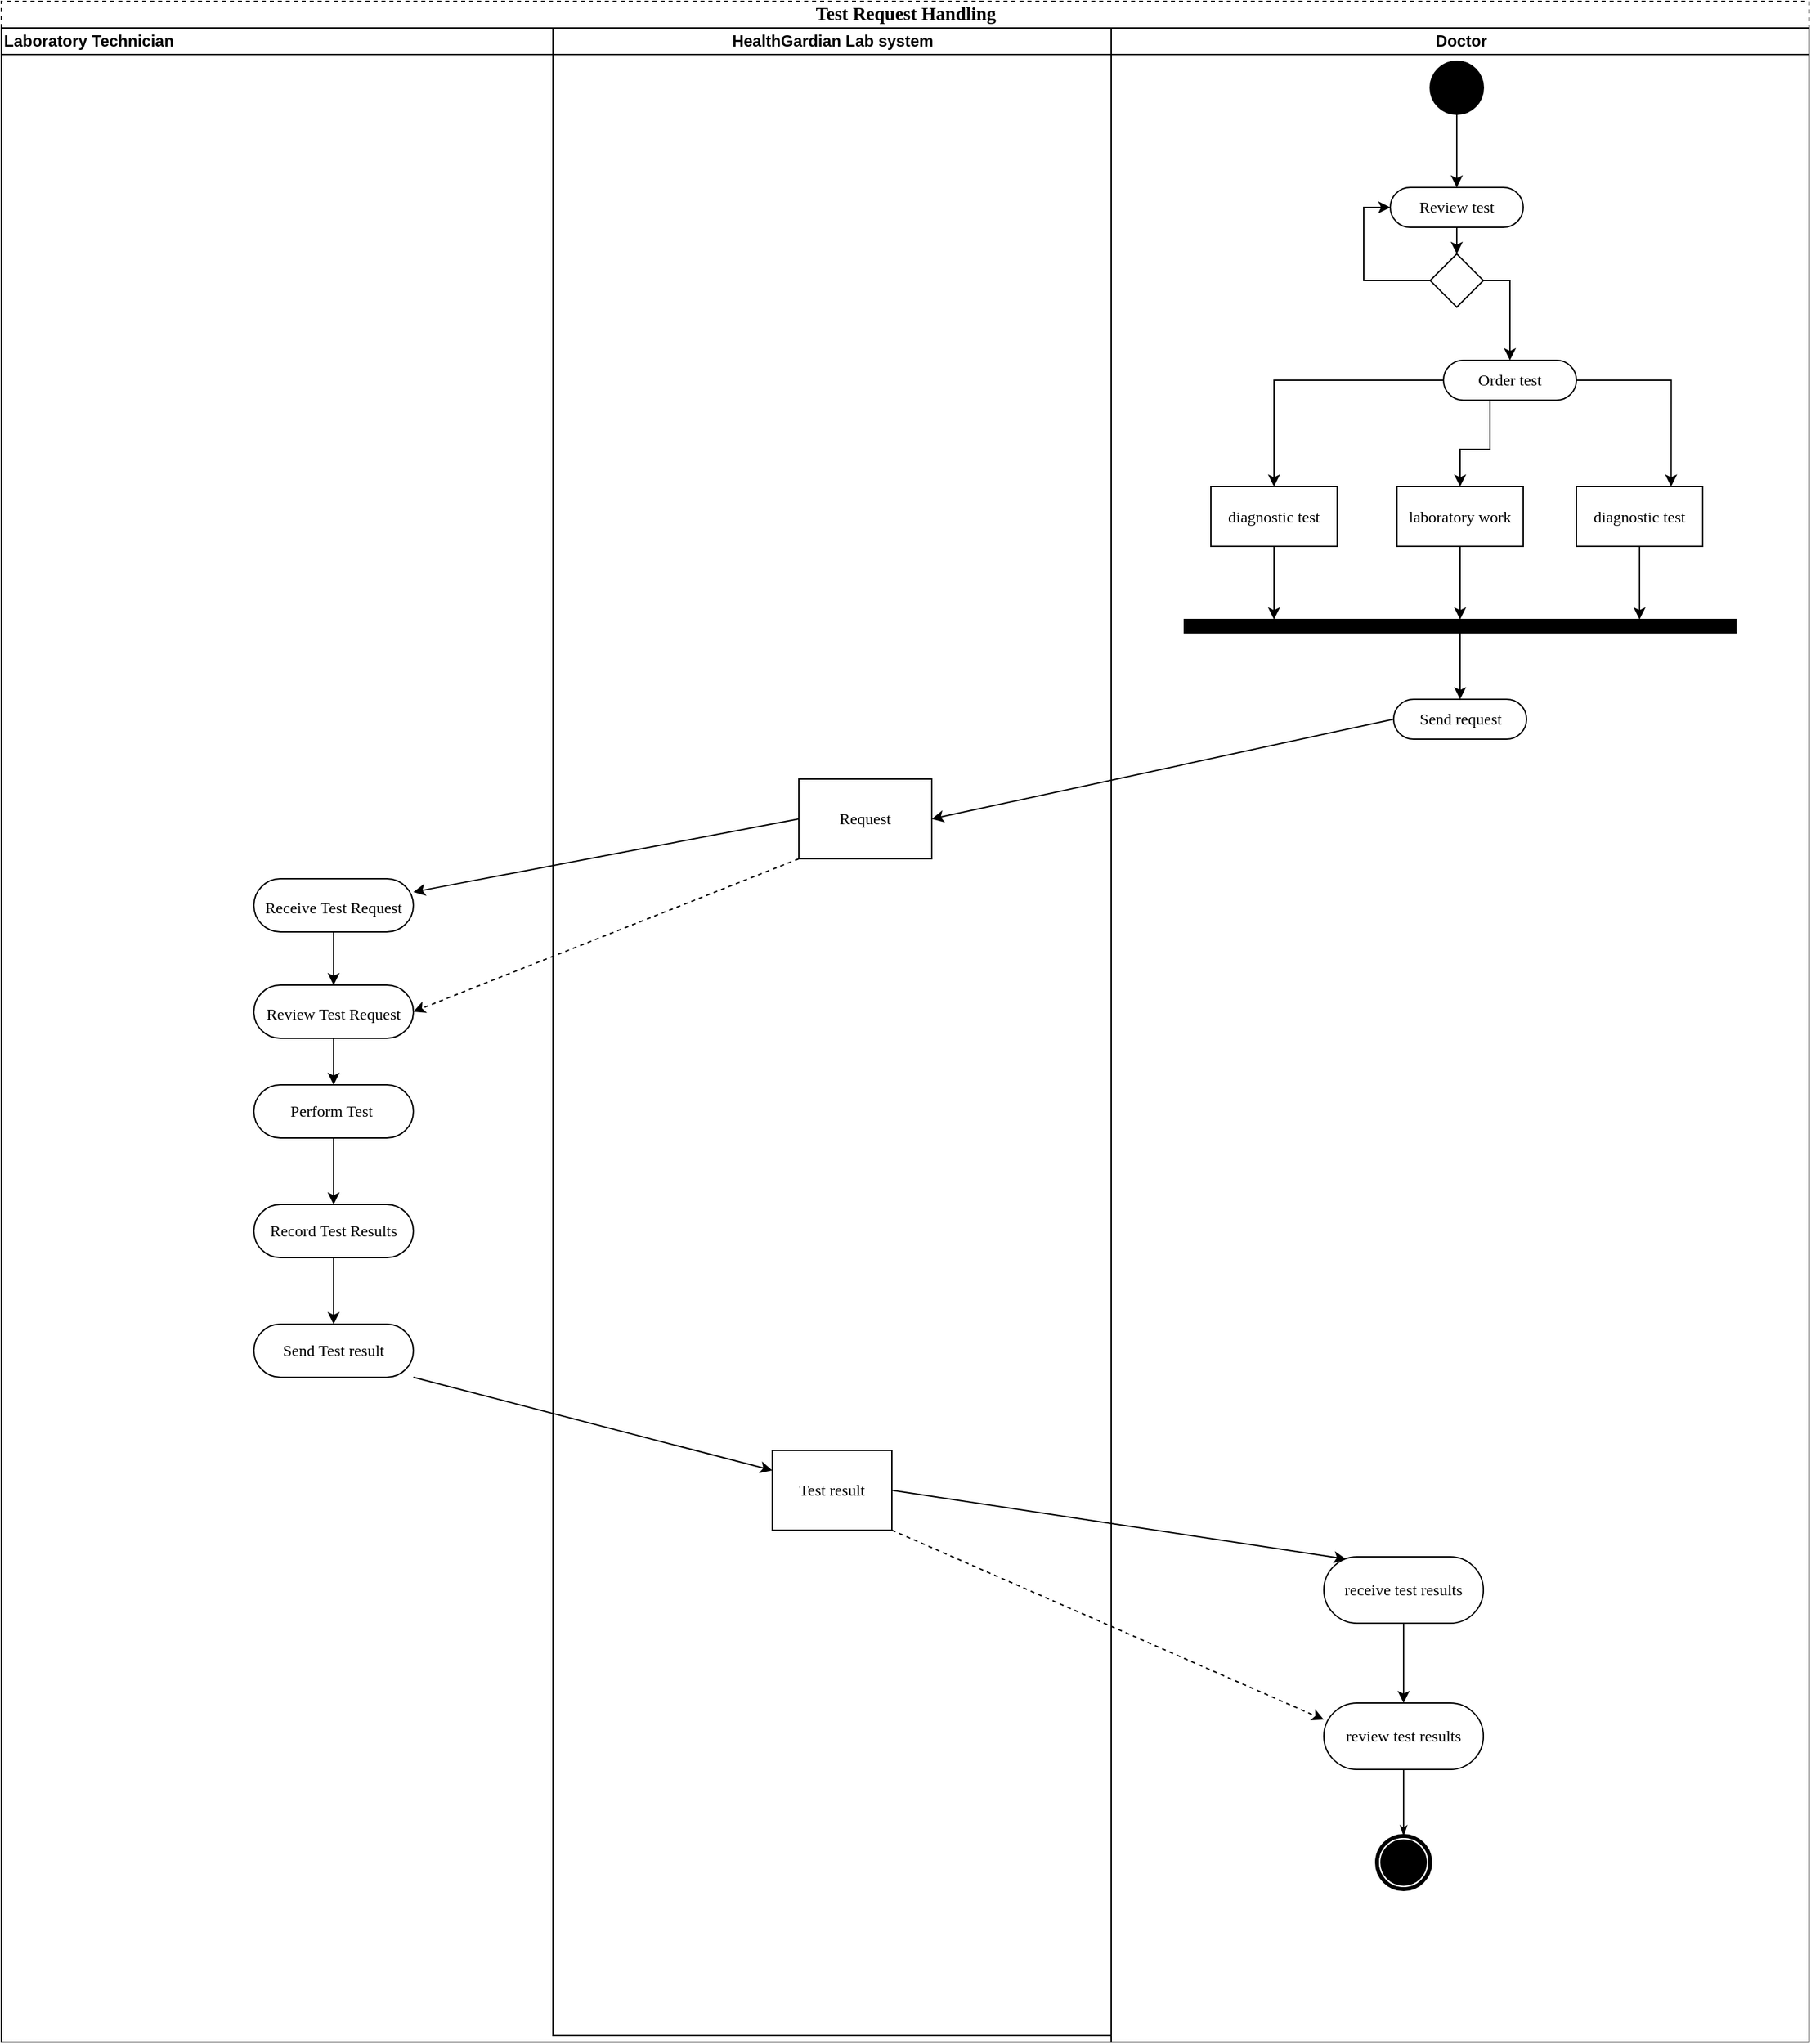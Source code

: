 <mxfile version="22.1.2" type="device">
  <diagram name="Page-1" id="0783ab3e-0a74-02c8-0abd-f7b4e66b4bec">
    <mxGraphModel dx="1884" dy="1116" grid="1" gridSize="10" guides="1" tooltips="1" connect="1" arrows="1" fold="1" page="1" pageScale="1" pageWidth="850" pageHeight="1100" background="none" math="0" shadow="0">
      <root>
        <mxCell id="0" />
        <mxCell id="1" parent="0" />
        <mxCell id="1c1d494c118603dd-1" value="&lt;font style=&quot;font-size: 14px;&quot;&gt;Test Request Handling&lt;/font&gt;" style="swimlane;html=1;childLayout=stackLayout;startSize=20;rounded=0;shadow=0;comic=0;labelBackgroundColor=none;strokeWidth=1;fontFamily=Verdana;fontSize=12;align=center;swimlaneLine=1;dashed=1;" parent="1" vertex="1">
          <mxGeometry x="10" y="40" width="1360" height="1535" as="geometry" />
        </mxCell>
        <mxCell id="1c1d494c118603dd-2" value="Laboratory Technician" style="swimlane;html=1;startSize=20;align=left;" parent="1c1d494c118603dd-1" vertex="1">
          <mxGeometry y="20" width="835" height="1515" as="geometry" />
        </mxCell>
        <mxCell id="s-cvQ4wJ5pqI2j_j3qfa-5" style="edgeStyle=orthogonalEdgeStyle;rounded=0;orthogonalLoop=1;jettySize=auto;html=1;entryX=0.5;entryY=0;entryDx=0;entryDy=0;" parent="1c1d494c118603dd-2" source="s-cvQ4wJ5pqI2j_j3qfa-3" target="s-cvQ4wJ5pqI2j_j3qfa-4" edge="1">
          <mxGeometry relative="1" as="geometry" />
        </mxCell>
        <mxCell id="s-cvQ4wJ5pqI2j_j3qfa-3" value="Review Test Request&lt;span style=&quot;color: rgb(55, 65, 81); font-family: Söhne, ui-sans-serif, system-ui, -apple-system, &amp;quot;Segoe UI&amp;quot;, Roboto, Ubuntu, Cantarell, &amp;quot;Noto Sans&amp;quot;, sans-serif, &amp;quot;Helvetica Neue&amp;quot;, Arial, &amp;quot;Apple Color Emoji&amp;quot;, &amp;quot;Segoe UI Emoji&amp;quot;, &amp;quot;Segoe UI Symbol&amp;quot;, &amp;quot;Noto Color Emoji&amp;quot;; font-size: 16px; text-align: left;&quot;&gt; &lt;/span&gt;" style="rounded=1;whiteSpace=wrap;html=1;shadow=0;comic=0;labelBackgroundColor=none;strokeWidth=1;fontFamily=Verdana;fontSize=12;align=center;arcSize=50;" parent="1c1d494c118603dd-2" vertex="1">
          <mxGeometry x="190" y="720" width="120" height="40" as="geometry" />
        </mxCell>
        <mxCell id="s-cvQ4wJ5pqI2j_j3qfa-7" value="" style="edgeStyle=orthogonalEdgeStyle;rounded=0;orthogonalLoop=1;jettySize=auto;html=1;" parent="1c1d494c118603dd-2" source="s-cvQ4wJ5pqI2j_j3qfa-4" target="s-cvQ4wJ5pqI2j_j3qfa-6" edge="1">
          <mxGeometry relative="1" as="geometry" />
        </mxCell>
        <mxCell id="s-cvQ4wJ5pqI2j_j3qfa-4" value="Perform Test&amp;nbsp;" style="rounded=1;whiteSpace=wrap;html=1;shadow=0;comic=0;labelBackgroundColor=none;strokeWidth=1;fontFamily=Verdana;fontSize=12;align=center;arcSize=50;" parent="1c1d494c118603dd-2" vertex="1">
          <mxGeometry x="190" y="795" width="120" height="40" as="geometry" />
        </mxCell>
        <mxCell id="s-cvQ4wJ5pqI2j_j3qfa-68" value="" style="edgeStyle=orthogonalEdgeStyle;rounded=0;orthogonalLoop=1;jettySize=auto;html=1;" parent="1c1d494c118603dd-2" source="s-cvQ4wJ5pqI2j_j3qfa-6" target="s-cvQ4wJ5pqI2j_j3qfa-8" edge="1">
          <mxGeometry relative="1" as="geometry" />
        </mxCell>
        <mxCell id="s-cvQ4wJ5pqI2j_j3qfa-6" value="Record Test Results" style="rounded=1;whiteSpace=wrap;html=1;shadow=0;comic=0;labelBackgroundColor=none;strokeWidth=1;fontFamily=Verdana;fontSize=12;align=center;arcSize=50;" parent="1c1d494c118603dd-2" vertex="1">
          <mxGeometry x="190" y="885" width="120" height="40" as="geometry" />
        </mxCell>
        <mxCell id="s-cvQ4wJ5pqI2j_j3qfa-8" value="Send Test result" style="rounded=1;whiteSpace=wrap;html=1;shadow=0;comic=0;labelBackgroundColor=none;strokeWidth=1;fontFamily=Verdana;fontSize=12;align=center;arcSize=50;" parent="1c1d494c118603dd-2" vertex="1">
          <mxGeometry x="190" y="975" width="120" height="40" as="geometry" />
        </mxCell>
        <mxCell id="1c1d494c118603dd-4" value="HealthGardian Lab system" style="swimlane;html=1;startSize=20;swimlaneLine=1;" parent="1c1d494c118603dd-2" vertex="1">
          <mxGeometry x="415" width="420" height="1510" as="geometry" />
        </mxCell>
        <mxCell id="s-cvQ4wJ5pqI2j_j3qfa-58" value="Test result" style="rounded=0;whiteSpace=wrap;html=1;shadow=0;comic=0;labelBackgroundColor=none;strokeWidth=1;fontFamily=Verdana;fontSize=12;align=center;arcSize=50;" parent="1c1d494c118603dd-4" vertex="1">
          <mxGeometry x="165" y="1070" width="90" height="60" as="geometry" />
        </mxCell>
        <mxCell id="KkD2YMjLOw5L-Kz9I1kW-59" value="Request" style="rounded=0;whiteSpace=wrap;html=1;shadow=0;comic=0;labelBackgroundColor=none;strokeWidth=1;fontFamily=Verdana;fontSize=12;align=center;arcSize=50;" parent="1c1d494c118603dd-4" vertex="1">
          <mxGeometry x="185" y="565" width="100" height="60" as="geometry" />
        </mxCell>
        <mxCell id="s-cvQ4wJ5pqI2j_j3qfa-63" value="" style="endArrow=classic;html=1;rounded=0;entryX=1;entryY=0.25;entryDx=0;entryDy=0;exitX=0;exitY=0.5;exitDx=0;exitDy=0;" parent="1c1d494c118603dd-2" source="KkD2YMjLOw5L-Kz9I1kW-59" target="KkD2YMjLOw5L-Kz9I1kW-171" edge="1">
          <mxGeometry width="50" height="50" relative="1" as="geometry">
            <mxPoint x="355.0" y="645" as="sourcePoint" />
            <mxPoint x="460" y="705" as="targetPoint" />
          </mxGeometry>
        </mxCell>
        <mxCell id="s-cvQ4wJ5pqI2j_j3qfa-64" value="" style="endArrow=classic;html=1;rounded=0;exitX=1;exitY=1;exitDx=0;exitDy=0;entryX=0;entryY=0.25;entryDx=0;entryDy=0;" parent="1c1d494c118603dd-2" source="s-cvQ4wJ5pqI2j_j3qfa-8" target="s-cvQ4wJ5pqI2j_j3qfa-58" edge="1">
          <mxGeometry width="50" height="50" relative="1" as="geometry">
            <mxPoint x="330" y="660" as="sourcePoint" />
            <mxPoint x="380" y="610" as="targetPoint" />
          </mxGeometry>
        </mxCell>
        <mxCell id="KkD2YMjLOw5L-Kz9I1kW-173" value="" style="edgeStyle=orthogonalEdgeStyle;rounded=0;orthogonalLoop=1;jettySize=auto;html=1;" parent="1c1d494c118603dd-2" source="KkD2YMjLOw5L-Kz9I1kW-171" target="s-cvQ4wJ5pqI2j_j3qfa-3" edge="1">
          <mxGeometry relative="1" as="geometry" />
        </mxCell>
        <mxCell id="KkD2YMjLOw5L-Kz9I1kW-171" value="Receive Test Request&lt;span style=&quot;color: rgb(55, 65, 81); font-family: Söhne, ui-sans-serif, system-ui, -apple-system, &amp;quot;Segoe UI&amp;quot;, Roboto, Ubuntu, Cantarell, &amp;quot;Noto Sans&amp;quot;, sans-serif, &amp;quot;Helvetica Neue&amp;quot;, Arial, &amp;quot;Apple Color Emoji&amp;quot;, &amp;quot;Segoe UI Emoji&amp;quot;, &amp;quot;Segoe UI Symbol&amp;quot;, &amp;quot;Noto Color Emoji&amp;quot;; font-size: 16px; text-align: left;&quot;&gt; &lt;/span&gt;" style="rounded=1;whiteSpace=wrap;html=1;shadow=0;comic=0;labelBackgroundColor=none;strokeWidth=1;fontFamily=Verdana;fontSize=12;align=center;arcSize=50;" parent="1c1d494c118603dd-2" vertex="1">
          <mxGeometry x="190" y="640" width="120" height="40" as="geometry" />
        </mxCell>
        <mxCell id="KkD2YMjLOw5L-Kz9I1kW-220" value="" style="endArrow=classic;html=1;rounded=0;entryX=1;entryY=0.5;entryDx=0;entryDy=0;exitX=0;exitY=1;exitDx=0;exitDy=0;dashed=1;" parent="1c1d494c118603dd-2" source="KkD2YMjLOw5L-Kz9I1kW-59" target="s-cvQ4wJ5pqI2j_j3qfa-3" edge="1">
          <mxGeometry width="50" height="50" relative="1" as="geometry">
            <mxPoint x="570" y="750" as="sourcePoint" />
            <mxPoint x="620" y="700" as="targetPoint" />
          </mxGeometry>
        </mxCell>
        <mxCell id="KkD2YMjLOw5L-Kz9I1kW-47" value="Doctor" style="swimlane;html=1;startSize=20;swimlaneLine=1;" parent="1c1d494c118603dd-1" vertex="1">
          <mxGeometry x="835" y="20" width="525" height="1515" as="geometry" />
        </mxCell>
        <mxCell id="KkD2YMjLOw5L-Kz9I1kW-48" value="" style="edgeStyle=orthogonalEdgeStyle;rounded=0;orthogonalLoop=1;jettySize=auto;html=1;" parent="KkD2YMjLOw5L-Kz9I1kW-47" source="KkD2YMjLOw5L-Kz9I1kW-49" target="KkD2YMjLOw5L-Kz9I1kW-58" edge="1">
          <mxGeometry relative="1" as="geometry" />
        </mxCell>
        <mxCell id="KkD2YMjLOw5L-Kz9I1kW-49" value="" style="ellipse;whiteSpace=wrap;html=1;rounded=0;shadow=0;comic=0;labelBackgroundColor=none;strokeWidth=1;fillColor=#000000;fontFamily=Verdana;fontSize=12;align=center;" parent="KkD2YMjLOw5L-Kz9I1kW-47" vertex="1">
          <mxGeometry x="240" y="25" width="40" height="40" as="geometry" />
        </mxCell>
        <mxCell id="KkD2YMjLOw5L-Kz9I1kW-159" style="edgeStyle=orthogonalEdgeStyle;rounded=0;orthogonalLoop=1;jettySize=auto;html=1;entryX=0.5;entryY=0;entryDx=0;entryDy=0;" parent="KkD2YMjLOw5L-Kz9I1kW-47" source="KkD2YMjLOw5L-Kz9I1kW-50" target="KkD2YMjLOw5L-Kz9I1kW-124" edge="1">
          <mxGeometry relative="1" as="geometry">
            <Array as="points">
              <mxPoint x="285" y="317" />
              <mxPoint x="263" y="317" />
            </Array>
          </mxGeometry>
        </mxCell>
        <mxCell id="KkD2YMjLOw5L-Kz9I1kW-160" style="edgeStyle=orthogonalEdgeStyle;rounded=0;orthogonalLoop=1;jettySize=auto;html=1;" parent="KkD2YMjLOw5L-Kz9I1kW-47" source="KkD2YMjLOw5L-Kz9I1kW-50" target="KkD2YMjLOw5L-Kz9I1kW-65" edge="1">
          <mxGeometry relative="1" as="geometry" />
        </mxCell>
        <mxCell id="KkD2YMjLOw5L-Kz9I1kW-162" style="edgeStyle=orthogonalEdgeStyle;rounded=0;orthogonalLoop=1;jettySize=auto;html=1;entryX=0.75;entryY=0;entryDx=0;entryDy=0;" parent="KkD2YMjLOw5L-Kz9I1kW-47" source="KkD2YMjLOw5L-Kz9I1kW-50" target="KkD2YMjLOw5L-Kz9I1kW-155" edge="1">
          <mxGeometry relative="1" as="geometry">
            <mxPoint x="415" y="335" as="targetPoint" />
            <Array as="points">
              <mxPoint x="421" y="265" />
            </Array>
          </mxGeometry>
        </mxCell>
        <mxCell id="KkD2YMjLOw5L-Kz9I1kW-50" value="Order test" style="rounded=1;whiteSpace=wrap;html=1;shadow=0;comic=0;labelBackgroundColor=none;strokeWidth=1;fontFamily=Verdana;fontSize=12;align=center;arcSize=50;" parent="KkD2YMjLOw5L-Kz9I1kW-47" vertex="1">
          <mxGeometry x="250" y="250" width="100" height="30" as="geometry" />
        </mxCell>
        <mxCell id="KkD2YMjLOw5L-Kz9I1kW-51" style="edgeStyle=none;rounded=0;html=1;labelBackgroundColor=none;startArrow=none;startFill=0;startSize=5;endArrow=classicThin;endFill=1;endSize=5;jettySize=auto;orthogonalLoop=1;strokeWidth=1;fontFamily=Verdana;fontSize=12;exitX=0.5;exitY=1;exitDx=0;exitDy=0;" parent="KkD2YMjLOw5L-Kz9I1kW-47" source="KkD2YMjLOw5L-Kz9I1kW-53" target="KkD2YMjLOw5L-Kz9I1kW-52" edge="1">
          <mxGeometry relative="1" as="geometry">
            <mxPoint x="170" y="1270" as="sourcePoint" />
          </mxGeometry>
        </mxCell>
        <mxCell id="KkD2YMjLOw5L-Kz9I1kW-52" value="" style="shape=mxgraph.bpmn.shape;html=1;verticalLabelPosition=bottom;labelBackgroundColor=#ffffff;verticalAlign=top;perimeter=ellipsePerimeter;outline=end;symbol=terminate;rounded=0;shadow=0;comic=0;strokeWidth=1;fontFamily=Verdana;fontSize=12;align=center;" parent="KkD2YMjLOw5L-Kz9I1kW-47" vertex="1">
          <mxGeometry x="200" y="1360" width="40" height="40" as="geometry" />
        </mxCell>
        <mxCell id="KkD2YMjLOw5L-Kz9I1kW-53" value="review test results" style="rounded=1;whiteSpace=wrap;html=1;shadow=0;comic=0;labelBackgroundColor=none;strokeWidth=1;fontFamily=Verdana;fontSize=12;align=center;arcSize=50;" parent="KkD2YMjLOw5L-Kz9I1kW-47" vertex="1">
          <mxGeometry x="160" y="1260" width="120" height="50" as="geometry" />
        </mxCell>
        <mxCell id="KkD2YMjLOw5L-Kz9I1kW-54" style="edgeStyle=orthogonalEdgeStyle;rounded=0;orthogonalLoop=1;jettySize=auto;html=1;exitX=1;exitY=0.5;exitDx=0;exitDy=0;" parent="KkD2YMjLOw5L-Kz9I1kW-47" source="KkD2YMjLOw5L-Kz9I1kW-56" target="KkD2YMjLOw5L-Kz9I1kW-50" edge="1">
          <mxGeometry relative="1" as="geometry" />
        </mxCell>
        <mxCell id="KkD2YMjLOw5L-Kz9I1kW-55" style="edgeStyle=orthogonalEdgeStyle;rounded=0;orthogonalLoop=1;jettySize=auto;html=1;entryX=0;entryY=0.5;entryDx=0;entryDy=0;" parent="KkD2YMjLOw5L-Kz9I1kW-47" source="KkD2YMjLOw5L-Kz9I1kW-56" target="KkD2YMjLOw5L-Kz9I1kW-58" edge="1">
          <mxGeometry relative="1" as="geometry">
            <Array as="points">
              <mxPoint x="190" y="190" />
              <mxPoint x="190" y="135" />
            </Array>
          </mxGeometry>
        </mxCell>
        <mxCell id="KkD2YMjLOw5L-Kz9I1kW-56" value="" style="rhombus;whiteSpace=wrap;html=1;" parent="KkD2YMjLOw5L-Kz9I1kW-47" vertex="1">
          <mxGeometry x="240" y="170" width="40" height="40" as="geometry" />
        </mxCell>
        <mxCell id="KkD2YMjLOw5L-Kz9I1kW-57" value="" style="edgeStyle=orthogonalEdgeStyle;rounded=0;orthogonalLoop=1;jettySize=auto;html=1;" parent="KkD2YMjLOw5L-Kz9I1kW-47" source="KkD2YMjLOw5L-Kz9I1kW-58" target="KkD2YMjLOw5L-Kz9I1kW-56" edge="1">
          <mxGeometry relative="1" as="geometry" />
        </mxCell>
        <mxCell id="KkD2YMjLOw5L-Kz9I1kW-58" value="Review test" style="rounded=1;whiteSpace=wrap;html=1;shadow=0;comic=0;labelBackgroundColor=none;strokeWidth=1;fontFamily=Verdana;fontSize=12;align=center;arcSize=50;" parent="KkD2YMjLOw5L-Kz9I1kW-47" vertex="1">
          <mxGeometry x="210" y="120" width="100" height="30" as="geometry" />
        </mxCell>
        <mxCell id="KkD2YMjLOw5L-Kz9I1kW-61" value="" style="edgeStyle=orthogonalEdgeStyle;rounded=0;orthogonalLoop=1;jettySize=auto;html=1;" parent="KkD2YMjLOw5L-Kz9I1kW-47" source="KkD2YMjLOw5L-Kz9I1kW-62" target="KkD2YMjLOw5L-Kz9I1kW-53" edge="1">
          <mxGeometry relative="1" as="geometry" />
        </mxCell>
        <mxCell id="KkD2YMjLOw5L-Kz9I1kW-62" value="receive test results" style="rounded=1;whiteSpace=wrap;html=1;shadow=0;comic=0;labelBackgroundColor=none;strokeWidth=1;fontFamily=Verdana;fontSize=12;align=center;arcSize=50;" parent="KkD2YMjLOw5L-Kz9I1kW-47" vertex="1">
          <mxGeometry x="160" y="1150" width="120" height="50" as="geometry" />
        </mxCell>
        <mxCell id="KkD2YMjLOw5L-Kz9I1kW-165" value="" style="edgeStyle=orthogonalEdgeStyle;rounded=0;orthogonalLoop=1;jettySize=auto;html=1;" parent="KkD2YMjLOw5L-Kz9I1kW-47" source="KkD2YMjLOw5L-Kz9I1kW-65" target="KkD2YMjLOw5L-Kz9I1kW-164" edge="1">
          <mxGeometry relative="1" as="geometry">
            <Array as="points">
              <mxPoint x="123" y="445" />
              <mxPoint x="123" y="445" />
            </Array>
          </mxGeometry>
        </mxCell>
        <mxCell id="KkD2YMjLOw5L-Kz9I1kW-65" value="diagnostic test" style="rounded=0;whiteSpace=wrap;html=1;fontFamily=Verdana;" parent="KkD2YMjLOw5L-Kz9I1kW-47" vertex="1">
          <mxGeometry x="75" y="345" width="95" height="45" as="geometry" />
        </mxCell>
        <mxCell id="KkD2YMjLOw5L-Kz9I1kW-166" value="" style="edgeStyle=orthogonalEdgeStyle;rounded=0;orthogonalLoop=1;jettySize=auto;html=1;" parent="KkD2YMjLOw5L-Kz9I1kW-47" source="KkD2YMjLOw5L-Kz9I1kW-124" target="KkD2YMjLOw5L-Kz9I1kW-164" edge="1">
          <mxGeometry relative="1" as="geometry" />
        </mxCell>
        <mxCell id="KkD2YMjLOw5L-Kz9I1kW-124" value="laboratory work" style="rounded=0;whiteSpace=wrap;html=1;fontFamily=Verdana;" parent="KkD2YMjLOw5L-Kz9I1kW-47" vertex="1">
          <mxGeometry x="215" y="345" width="95" height="45" as="geometry" />
        </mxCell>
        <mxCell id="KkD2YMjLOw5L-Kz9I1kW-167" value="" style="edgeStyle=orthogonalEdgeStyle;rounded=0;orthogonalLoop=1;jettySize=auto;html=1;" parent="KkD2YMjLOw5L-Kz9I1kW-47" source="KkD2YMjLOw5L-Kz9I1kW-155" target="KkD2YMjLOw5L-Kz9I1kW-164" edge="1">
          <mxGeometry relative="1" as="geometry">
            <Array as="points">
              <mxPoint x="397" y="445" />
              <mxPoint x="397" y="445" />
            </Array>
          </mxGeometry>
        </mxCell>
        <mxCell id="KkD2YMjLOw5L-Kz9I1kW-155" value="diagnostic test" style="rounded=0;whiteSpace=wrap;html=1;fontFamily=Verdana;" parent="KkD2YMjLOw5L-Kz9I1kW-47" vertex="1">
          <mxGeometry x="350" y="345" width="95" height="45" as="geometry" />
        </mxCell>
        <mxCell id="KkD2YMjLOw5L-Kz9I1kW-169" value="" style="edgeStyle=orthogonalEdgeStyle;rounded=0;orthogonalLoop=1;jettySize=auto;html=1;" parent="KkD2YMjLOw5L-Kz9I1kW-47" source="KkD2YMjLOw5L-Kz9I1kW-164" target="KkD2YMjLOw5L-Kz9I1kW-168" edge="1">
          <mxGeometry relative="1" as="geometry" />
        </mxCell>
        <mxCell id="KkD2YMjLOw5L-Kz9I1kW-164" value="" style="whiteSpace=wrap;html=1;rounded=0;shadow=0;comic=0;labelBackgroundColor=none;strokeWidth=1;fillColor=#000000;fontFamily=Verdana;fontSize=12;align=center;rotation=0;" parent="KkD2YMjLOw5L-Kz9I1kW-47" vertex="1">
          <mxGeometry x="55" y="445" width="415" height="10" as="geometry" />
        </mxCell>
        <mxCell id="KkD2YMjLOw5L-Kz9I1kW-168" value="Send request" style="rounded=1;whiteSpace=wrap;html=1;shadow=0;comic=0;labelBackgroundColor=none;strokeWidth=1;fontFamily=Verdana;fontSize=12;align=center;arcSize=50;" parent="KkD2YMjLOw5L-Kz9I1kW-47" vertex="1">
          <mxGeometry x="212.5" y="505" width="100" height="30" as="geometry" />
        </mxCell>
        <mxCell id="KkD2YMjLOw5L-Kz9I1kW-170" value="" style="endArrow=classic;html=1;rounded=0;entryX=1;entryY=0.5;entryDx=0;entryDy=0;exitX=0;exitY=0.5;exitDx=0;exitDy=0;" parent="1c1d494c118603dd-1" source="KkD2YMjLOw5L-Kz9I1kW-168" target="KkD2YMjLOw5L-Kz9I1kW-59" edge="1">
          <mxGeometry width="50" height="50" relative="1" as="geometry">
            <mxPoint x="950" y="605" as="sourcePoint" />
            <mxPoint x="1000" y="555" as="targetPoint" />
          </mxGeometry>
        </mxCell>
        <mxCell id="KkD2YMjLOw5L-Kz9I1kW-174" value="" style="endArrow=classic;html=1;rounded=0;exitX=1;exitY=0.5;exitDx=0;exitDy=0;entryX=0.139;entryY=0.034;entryDx=0;entryDy=0;entryPerimeter=0;" parent="1c1d494c118603dd-1" source="s-cvQ4wJ5pqI2j_j3qfa-58" target="KkD2YMjLOw5L-Kz9I1kW-62" edge="1">
          <mxGeometry width="50" height="50" relative="1" as="geometry">
            <mxPoint x="1000" y="1180" as="sourcePoint" />
            <mxPoint x="1050" y="1130" as="targetPoint" />
          </mxGeometry>
        </mxCell>
        <mxCell id="KkD2YMjLOw5L-Kz9I1kW-221" value="" style="endArrow=classic;html=1;rounded=0;exitX=1;exitY=1;exitDx=0;exitDy=0;entryX=0;entryY=0.25;entryDx=0;entryDy=0;dashed=1;" parent="1c1d494c118603dd-1" source="s-cvQ4wJ5pqI2j_j3qfa-58" target="KkD2YMjLOw5L-Kz9I1kW-53" edge="1">
          <mxGeometry width="50" height="50" relative="1" as="geometry">
            <mxPoint x="710" y="1230" as="sourcePoint" />
            <mxPoint x="760" y="1180" as="targetPoint" />
          </mxGeometry>
        </mxCell>
      </root>
    </mxGraphModel>
  </diagram>
</mxfile>
